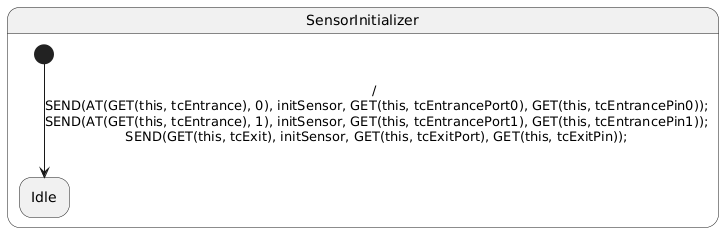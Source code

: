 

@startuml
hide empty description
skinparam shadowing false
skinparam <<junction>>stateBackgroundColor white
skinparam <<junction>>stateBorderColor white
skinparam defaultFontName DejaVu Sans


	state "SensorInitializer" as SensorInitializer {
		
			state "Idle" as LevelCrossingEnvironment_SensorInitializer_SM_R_Idle
			[*] --> LevelCrossingEnvironment_SensorInitializer_SM_R_Idle : / \nSEND(AT(GET(this, tcEntrance), 0), initSensor, GET(this, tcEntrancePort0), GET(this, tcEntrancePin0));\nSEND(AT(GET(this, tcEntrance), 1), initSensor, GET(this, tcEntrancePort1), GET(this, tcEntrancePin1));\nSEND(GET(this, tcExit), initSensor, GET(this, tcExitPort), GET(this, tcExitPin));\n
		
	}
@enduml
